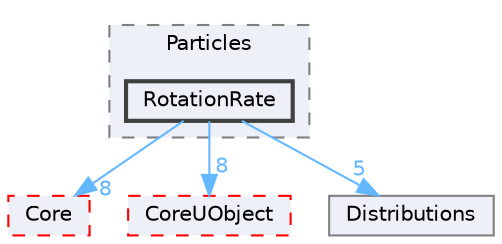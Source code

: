 digraph "RotationRate"
{
 // INTERACTIVE_SVG=YES
 // LATEX_PDF_SIZE
  bgcolor="transparent";
  edge [fontname=Helvetica,fontsize=10,labelfontname=Helvetica,labelfontsize=10];
  node [fontname=Helvetica,fontsize=10,shape=box,height=0.2,width=0.4];
  compound=true
  subgraph clusterdir_8a879272507fdd43effa4d75552430ef {
    graph [ bgcolor="#edf0f7", pencolor="grey50", label="Particles", fontname=Helvetica,fontsize=10 style="filled,dashed", URL="dir_8a879272507fdd43effa4d75552430ef.html",tooltip=""]
  dir_26fc1da22ad2f6c793510c211561b7be [label="RotationRate", fillcolor="#edf0f7", color="grey25", style="filled,bold", URL="dir_26fc1da22ad2f6c793510c211561b7be.html",tooltip=""];
  }
  dir_0e6cddcc9caa1238c7f3774224afaa45 [label="Core", fillcolor="#edf0f7", color="red", style="filled,dashed", URL="dir_0e6cddcc9caa1238c7f3774224afaa45.html",tooltip=""];
  dir_4c499e5e32e2b4479ad7e552df73eeae [label="CoreUObject", fillcolor="#edf0f7", color="red", style="filled,dashed", URL="dir_4c499e5e32e2b4479ad7e552df73eeae.html",tooltip=""];
  dir_b5962c121c0e50d745fba2fda96ea821 [label="Distributions", fillcolor="#edf0f7", color="grey50", style="filled", URL="dir_b5962c121c0e50d745fba2fda96ea821.html",tooltip=""];
  dir_26fc1da22ad2f6c793510c211561b7be->dir_0e6cddcc9caa1238c7f3774224afaa45 [headlabel="8", labeldistance=1.5 headhref="dir_000981_000266.html" href="dir_000981_000266.html" color="steelblue1" fontcolor="steelblue1"];
  dir_26fc1da22ad2f6c793510c211561b7be->dir_4c499e5e32e2b4479ad7e552df73eeae [headlabel="8", labeldistance=1.5 headhref="dir_000981_000268.html" href="dir_000981_000268.html" color="steelblue1" fontcolor="steelblue1"];
  dir_26fc1da22ad2f6c793510c211561b7be->dir_b5962c121c0e50d745fba2fda96ea821 [headlabel="5", labeldistance=1.5 headhref="dir_000981_000340.html" href="dir_000981_000340.html" color="steelblue1" fontcolor="steelblue1"];
}
